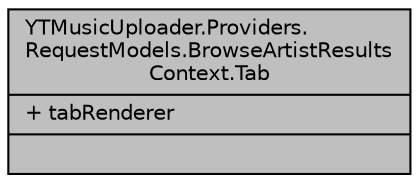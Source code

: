 digraph "YTMusicUploader.Providers.RequestModels.BrowseArtistResultsContext.Tab"
{
 // LATEX_PDF_SIZE
  edge [fontname="Helvetica",fontsize="10",labelfontname="Helvetica",labelfontsize="10"];
  node [fontname="Helvetica",fontsize="10",shape=record];
  Node1 [label="{YTMusicUploader.Providers.\lRequestModels.BrowseArtistResults\lContext.Tab\n|+ tabRenderer\l|}",height=0.2,width=0.4,color="black", fillcolor="grey75", style="filled", fontcolor="black",tooltip=" "];
}
